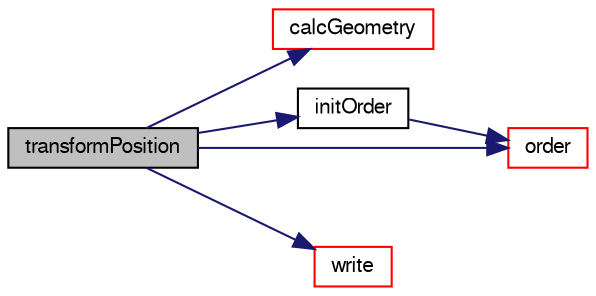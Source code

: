 digraph "transformPosition"
{
  bgcolor="transparent";
  edge [fontname="FreeSans",fontsize="10",labelfontname="FreeSans",labelfontsize="10"];
  node [fontname="FreeSans",fontsize="10",shape=record];
  rankdir="LR";
  Node449 [label="transformPosition",height=0.2,width=0.4,color="black", fillcolor="grey75", style="filled", fontcolor="black"];
  Node449 -> Node450 [color="midnightblue",fontsize="10",style="solid",fontname="FreeSans"];
  Node450 [label="calcGeometry",height=0.2,width=0.4,color="red",URL="$a27450.html#a58bb4c0382e9ee570811fb3f005a0a97",tooltip="Calculate the patch geometry. "];
  Node449 -> Node456 [color="midnightblue",fontsize="10",style="solid",fontname="FreeSans"];
  Node456 [label="initOrder",height=0.2,width=0.4,color="black",URL="$a27450.html#a644d6229ea284692666de14387870409",tooltip="Initialize ordering for primitivePatch. Does not. "];
  Node456 -> Node457 [color="midnightblue",fontsize="10",style="solid",fontname="FreeSans"];
  Node457 [label="order",height=0.2,width=0.4,color="red",URL="$a27450.html#aa9533329384a73e819a040bcde1b4b3d",tooltip="Return new ordering for primitivePatch. "];
  Node449 -> Node457 [color="midnightblue",fontsize="10",style="solid",fontname="FreeSans"];
  Node449 -> Node526 [color="midnightblue",fontsize="10",style="solid",fontname="FreeSans"];
  Node526 [label="write",height=0.2,width=0.4,color="red",URL="$a27450.html#a293fdfec8bdfbd5c3913ab4c9f3454ff",tooltip="Write the polyPatch data as a dictionary. "];
}
